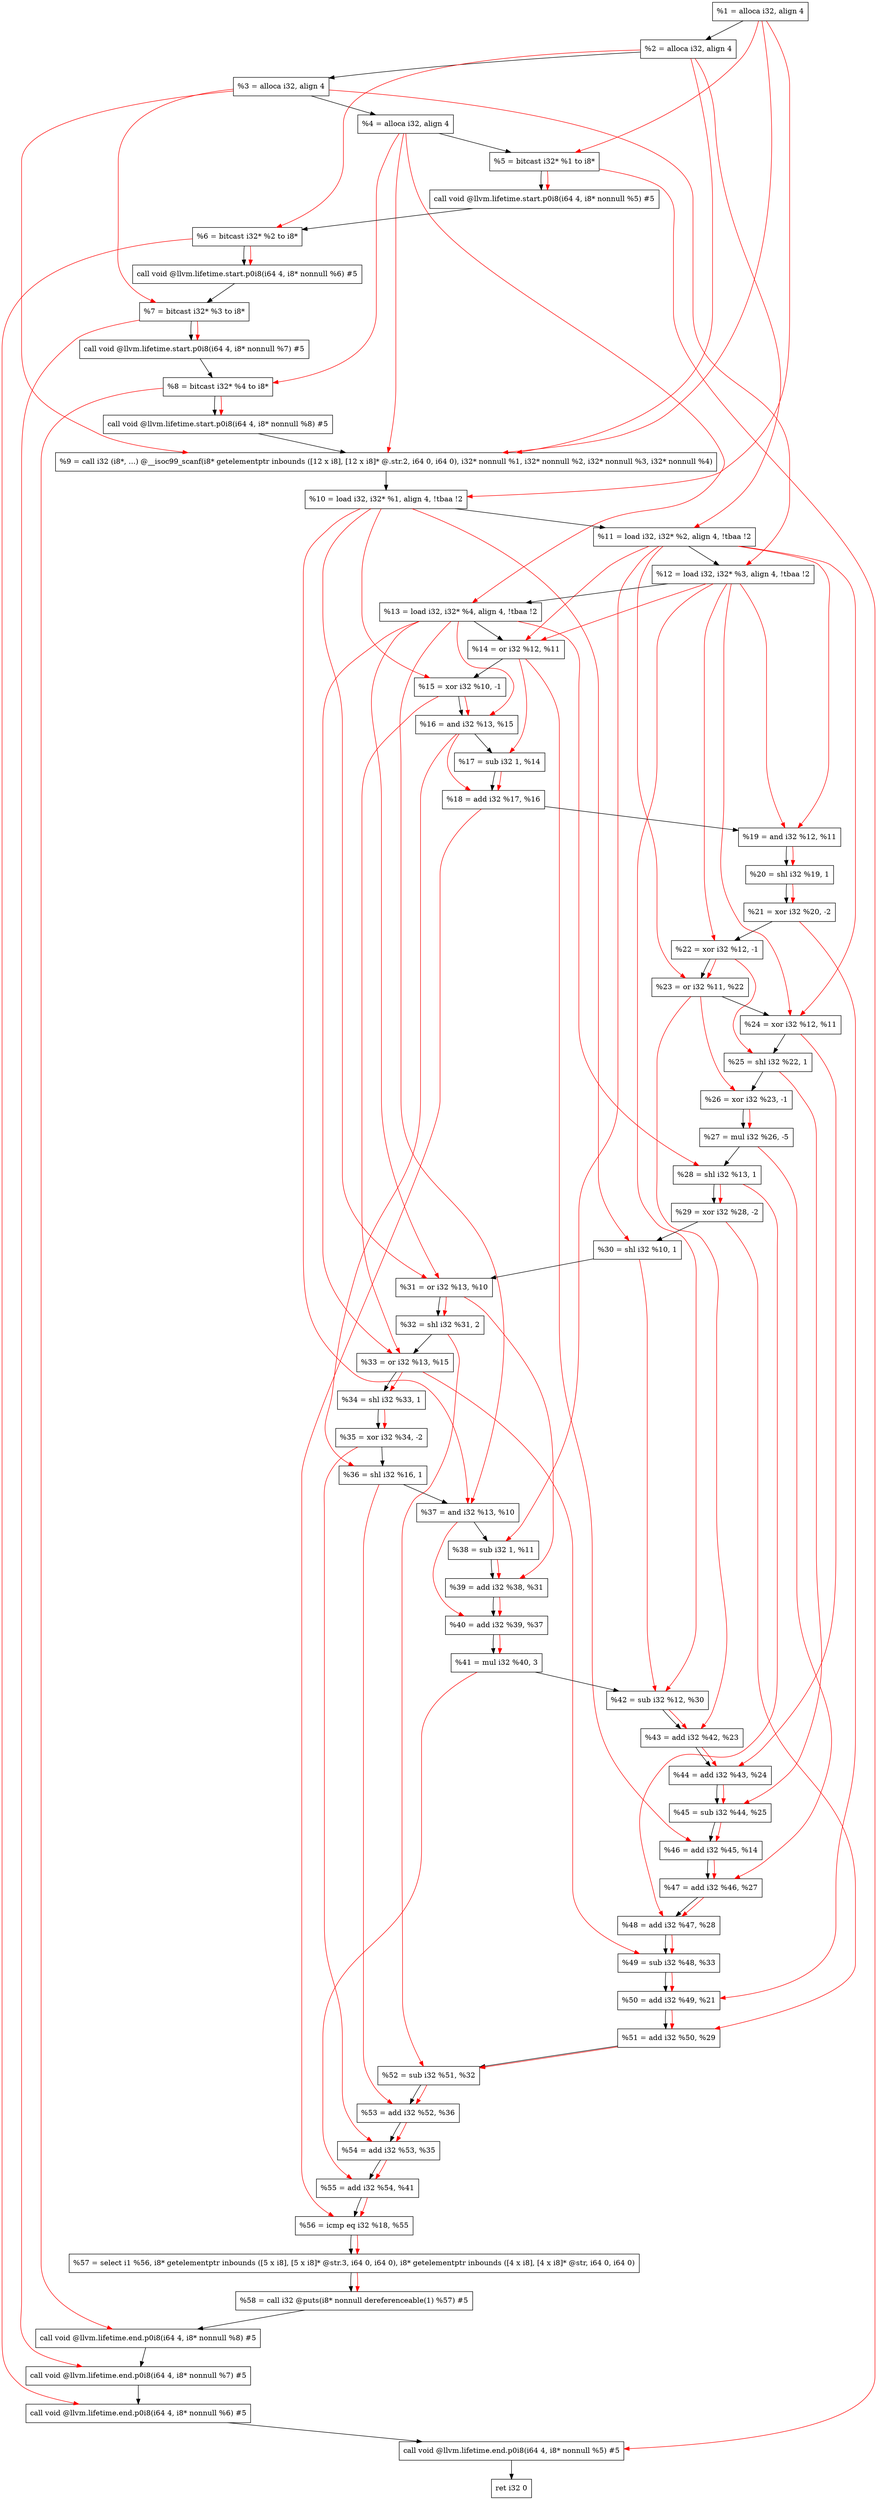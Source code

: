 digraph "DFG for'main' function" {
	Node0x1077dc8[shape=record, label="  %1 = alloca i32, align 4"];
	Node0x1077e48[shape=record, label="  %2 = alloca i32, align 4"];
	Node0x1077ed8[shape=record, label="  %3 = alloca i32, align 4"];
	Node0x1077f38[shape=record, label="  %4 = alloca i32, align 4"];
	Node0x1077fe8[shape=record, label="  %5 = bitcast i32* %1 to i8*"];
	Node0x1078418[shape=record, label="  call void @llvm.lifetime.start.p0i8(i64 4, i8* nonnull %5) #5"];
	Node0x10784f8[shape=record, label="  %6 = bitcast i32* %2 to i8*"];
	Node0x10785f8[shape=record, label="  call void @llvm.lifetime.start.p0i8(i64 4, i8* nonnull %6) #5"];
	Node0x10786b8[shape=record, label="  %7 = bitcast i32* %3 to i8*"];
	Node0x1078768[shape=record, label="  call void @llvm.lifetime.start.p0i8(i64 4, i8* nonnull %7) #5"];
	Node0x1078828[shape=record, label="  %8 = bitcast i32* %4 to i8*"];
	Node0x10788d8[shape=record, label="  call void @llvm.lifetime.start.p0i8(i64 4, i8* nonnull %8) #5"];
	Node0x1072bd0[shape=record, label="  %9 = call i32 (i8*, ...) @__isoc99_scanf(i8* getelementptr inbounds ([12 x i8], [12 x i8]* @.str.2, i64 0, i64 0), i32* nonnull %1, i32* nonnull %2, i32* nonnull %3, i32* nonnull %4)"];
	Node0x1078ad8[shape=record, label="  %10 = load i32, i32* %1, align 4, !tbaa !2"];
	Node0x1079a48[shape=record, label="  %11 = load i32, i32* %2, align 4, !tbaa !2"];
	Node0x107a0b8[shape=record, label="  %12 = load i32, i32* %3, align 4, !tbaa !2"];
	Node0x107a118[shape=record, label="  %13 = load i32, i32* %4, align 4, !tbaa !2"];
	Node0x107a190[shape=record, label="  %14 = or i32 %12, %11"];
	Node0x107a200[shape=record, label="  %15 = xor i32 %10, -1"];
	Node0x107a270[shape=record, label="  %16 = and i32 %13, %15"];
	Node0x107a2e0[shape=record, label="  %17 = sub i32 1, %14"];
	Node0x107a350[shape=record, label="  %18 = add i32 %17, %16"];
	Node0x107a3c0[shape=record, label="  %19 = and i32 %12, %11"];
	Node0x107a430[shape=record, label="  %20 = shl i32 %19, 1"];
	Node0x107a4a0[shape=record, label="  %21 = xor i32 %20, -2"];
	Node0x107a510[shape=record, label="  %22 = xor i32 %12, -1"];
	Node0x107a580[shape=record, label="  %23 = or i32 %11, %22"];
	Node0x107a5f0[shape=record, label="  %24 = xor i32 %12, %11"];
	Node0x107a660[shape=record, label="  %25 = shl i32 %22, 1"];
	Node0x107a6d0[shape=record, label="  %26 = xor i32 %23, -1"];
	Node0x107a740[shape=record, label="  %27 = mul i32 %26, -5"];
	Node0x107a7b0[shape=record, label="  %28 = shl i32 %13, 1"];
	Node0x107a820[shape=record, label="  %29 = xor i32 %28, -2"];
	Node0x107a890[shape=record, label="  %30 = shl i32 %10, 1"];
	Node0x107a900[shape=record, label="  %31 = or i32 %13, %10"];
	Node0x107a970[shape=record, label="  %32 = shl i32 %31, 2"];
	Node0x107a9e0[shape=record, label="  %33 = or i32 %13, %15"];
	Node0x107aa50[shape=record, label="  %34 = shl i32 %33, 1"];
	Node0x107aac0[shape=record, label="  %35 = xor i32 %34, -2"];
	Node0x107ab30[shape=record, label="  %36 = shl i32 %16, 1"];
	Node0x107aba0[shape=record, label="  %37 = and i32 %13, %10"];
	Node0x107ac10[shape=record, label="  %38 = sub i32 1, %11"];
	Node0x107ac80[shape=record, label="  %39 = add i32 %38, %31"];
	Node0x107acf0[shape=record, label="  %40 = add i32 %39, %37"];
	Node0x107ad60[shape=record, label="  %41 = mul i32 %40, 3"];
	Node0x107add0[shape=record, label="  %42 = sub i32 %12, %30"];
	Node0x107ae40[shape=record, label="  %43 = add i32 %42, %23"];
	Node0x107aeb0[shape=record, label="  %44 = add i32 %43, %24"];
	Node0x107af20[shape=record, label="  %45 = sub i32 %44, %25"];
	Node0x107af90[shape=record, label="  %46 = add i32 %45, %14"];
	Node0x107b000[shape=record, label="  %47 = add i32 %46, %27"];
	Node0x107b070[shape=record, label="  %48 = add i32 %47, %28"];
	Node0x107b0e0[shape=record, label="  %49 = sub i32 %48, %33"];
	Node0x107b150[shape=record, label="  %50 = add i32 %49, %21"];
	Node0x107b1c0[shape=record, label="  %51 = add i32 %50, %29"];
	Node0x107b230[shape=record, label="  %52 = sub i32 %51, %32"];
	Node0x107b2a0[shape=record, label="  %53 = add i32 %52, %36"];
	Node0x107b310[shape=record, label="  %54 = add i32 %53, %35"];
	Node0x107b380[shape=record, label="  %55 = add i32 %54, %41"];
	Node0x107b3f0[shape=record, label="  %56 = icmp eq i32 %18, %55"];
	Node0x10178b8[shape=record, label="  %57 = select i1 %56, i8* getelementptr inbounds ([5 x i8], [5 x i8]* @str.3, i64 0, i64 0), i8* getelementptr inbounds ([4 x i8], [4 x i8]* @str, i64 0, i64 0)"];
	Node0x107b480[shape=record, label="  %58 = call i32 @puts(i8* nonnull dereferenceable(1) %57) #5"];
	Node0x107b728[shape=record, label="  call void @llvm.lifetime.end.p0i8(i64 4, i8* nonnull %8) #5"];
	Node0x107b888[shape=record, label="  call void @llvm.lifetime.end.p0i8(i64 4, i8* nonnull %7) #5"];
	Node0x107b998[shape=record, label="  call void @llvm.lifetime.end.p0i8(i64 4, i8* nonnull %6) #5"];
	Node0x107baa8[shape=record, label="  call void @llvm.lifetime.end.p0i8(i64 4, i8* nonnull %5) #5"];
	Node0x107bb68[shape=record, label="  ret i32 0"];
	Node0x1077dc8 -> Node0x1077e48;
	Node0x1077e48 -> Node0x1077ed8;
	Node0x1077ed8 -> Node0x1077f38;
	Node0x1077f38 -> Node0x1077fe8;
	Node0x1077fe8 -> Node0x1078418;
	Node0x1078418 -> Node0x10784f8;
	Node0x10784f8 -> Node0x10785f8;
	Node0x10785f8 -> Node0x10786b8;
	Node0x10786b8 -> Node0x1078768;
	Node0x1078768 -> Node0x1078828;
	Node0x1078828 -> Node0x10788d8;
	Node0x10788d8 -> Node0x1072bd0;
	Node0x1072bd0 -> Node0x1078ad8;
	Node0x1078ad8 -> Node0x1079a48;
	Node0x1079a48 -> Node0x107a0b8;
	Node0x107a0b8 -> Node0x107a118;
	Node0x107a118 -> Node0x107a190;
	Node0x107a190 -> Node0x107a200;
	Node0x107a200 -> Node0x107a270;
	Node0x107a270 -> Node0x107a2e0;
	Node0x107a2e0 -> Node0x107a350;
	Node0x107a350 -> Node0x107a3c0;
	Node0x107a3c0 -> Node0x107a430;
	Node0x107a430 -> Node0x107a4a0;
	Node0x107a4a0 -> Node0x107a510;
	Node0x107a510 -> Node0x107a580;
	Node0x107a580 -> Node0x107a5f0;
	Node0x107a5f0 -> Node0x107a660;
	Node0x107a660 -> Node0x107a6d0;
	Node0x107a6d0 -> Node0x107a740;
	Node0x107a740 -> Node0x107a7b0;
	Node0x107a7b0 -> Node0x107a820;
	Node0x107a820 -> Node0x107a890;
	Node0x107a890 -> Node0x107a900;
	Node0x107a900 -> Node0x107a970;
	Node0x107a970 -> Node0x107a9e0;
	Node0x107a9e0 -> Node0x107aa50;
	Node0x107aa50 -> Node0x107aac0;
	Node0x107aac0 -> Node0x107ab30;
	Node0x107ab30 -> Node0x107aba0;
	Node0x107aba0 -> Node0x107ac10;
	Node0x107ac10 -> Node0x107ac80;
	Node0x107ac80 -> Node0x107acf0;
	Node0x107acf0 -> Node0x107ad60;
	Node0x107ad60 -> Node0x107add0;
	Node0x107add0 -> Node0x107ae40;
	Node0x107ae40 -> Node0x107aeb0;
	Node0x107aeb0 -> Node0x107af20;
	Node0x107af20 -> Node0x107af90;
	Node0x107af90 -> Node0x107b000;
	Node0x107b000 -> Node0x107b070;
	Node0x107b070 -> Node0x107b0e0;
	Node0x107b0e0 -> Node0x107b150;
	Node0x107b150 -> Node0x107b1c0;
	Node0x107b1c0 -> Node0x107b230;
	Node0x107b230 -> Node0x107b2a0;
	Node0x107b2a0 -> Node0x107b310;
	Node0x107b310 -> Node0x107b380;
	Node0x107b380 -> Node0x107b3f0;
	Node0x107b3f0 -> Node0x10178b8;
	Node0x10178b8 -> Node0x107b480;
	Node0x107b480 -> Node0x107b728;
	Node0x107b728 -> Node0x107b888;
	Node0x107b888 -> Node0x107b998;
	Node0x107b998 -> Node0x107baa8;
	Node0x107baa8 -> Node0x107bb68;
edge [color=red]
	Node0x1077dc8 -> Node0x1077fe8;
	Node0x1077fe8 -> Node0x1078418;
	Node0x1077e48 -> Node0x10784f8;
	Node0x10784f8 -> Node0x10785f8;
	Node0x1077ed8 -> Node0x10786b8;
	Node0x10786b8 -> Node0x1078768;
	Node0x1077f38 -> Node0x1078828;
	Node0x1078828 -> Node0x10788d8;
	Node0x1077dc8 -> Node0x1072bd0;
	Node0x1077e48 -> Node0x1072bd0;
	Node0x1077ed8 -> Node0x1072bd0;
	Node0x1077f38 -> Node0x1072bd0;
	Node0x1077dc8 -> Node0x1078ad8;
	Node0x1077e48 -> Node0x1079a48;
	Node0x1077ed8 -> Node0x107a0b8;
	Node0x1077f38 -> Node0x107a118;
	Node0x107a0b8 -> Node0x107a190;
	Node0x1079a48 -> Node0x107a190;
	Node0x1078ad8 -> Node0x107a200;
	Node0x107a118 -> Node0x107a270;
	Node0x107a200 -> Node0x107a270;
	Node0x107a190 -> Node0x107a2e0;
	Node0x107a2e0 -> Node0x107a350;
	Node0x107a270 -> Node0x107a350;
	Node0x107a0b8 -> Node0x107a3c0;
	Node0x1079a48 -> Node0x107a3c0;
	Node0x107a3c0 -> Node0x107a430;
	Node0x107a430 -> Node0x107a4a0;
	Node0x107a0b8 -> Node0x107a510;
	Node0x1079a48 -> Node0x107a580;
	Node0x107a510 -> Node0x107a580;
	Node0x107a0b8 -> Node0x107a5f0;
	Node0x1079a48 -> Node0x107a5f0;
	Node0x107a510 -> Node0x107a660;
	Node0x107a580 -> Node0x107a6d0;
	Node0x107a6d0 -> Node0x107a740;
	Node0x107a118 -> Node0x107a7b0;
	Node0x107a7b0 -> Node0x107a820;
	Node0x1078ad8 -> Node0x107a890;
	Node0x107a118 -> Node0x107a900;
	Node0x1078ad8 -> Node0x107a900;
	Node0x107a900 -> Node0x107a970;
	Node0x107a118 -> Node0x107a9e0;
	Node0x107a200 -> Node0x107a9e0;
	Node0x107a9e0 -> Node0x107aa50;
	Node0x107aa50 -> Node0x107aac0;
	Node0x107a270 -> Node0x107ab30;
	Node0x107a118 -> Node0x107aba0;
	Node0x1078ad8 -> Node0x107aba0;
	Node0x1079a48 -> Node0x107ac10;
	Node0x107ac10 -> Node0x107ac80;
	Node0x107a900 -> Node0x107ac80;
	Node0x107ac80 -> Node0x107acf0;
	Node0x107aba0 -> Node0x107acf0;
	Node0x107acf0 -> Node0x107ad60;
	Node0x107a0b8 -> Node0x107add0;
	Node0x107a890 -> Node0x107add0;
	Node0x107add0 -> Node0x107ae40;
	Node0x107a580 -> Node0x107ae40;
	Node0x107ae40 -> Node0x107aeb0;
	Node0x107a5f0 -> Node0x107aeb0;
	Node0x107aeb0 -> Node0x107af20;
	Node0x107a660 -> Node0x107af20;
	Node0x107af20 -> Node0x107af90;
	Node0x107a190 -> Node0x107af90;
	Node0x107af90 -> Node0x107b000;
	Node0x107a740 -> Node0x107b000;
	Node0x107b000 -> Node0x107b070;
	Node0x107a7b0 -> Node0x107b070;
	Node0x107b070 -> Node0x107b0e0;
	Node0x107a9e0 -> Node0x107b0e0;
	Node0x107b0e0 -> Node0x107b150;
	Node0x107a4a0 -> Node0x107b150;
	Node0x107b150 -> Node0x107b1c0;
	Node0x107a820 -> Node0x107b1c0;
	Node0x107b1c0 -> Node0x107b230;
	Node0x107a970 -> Node0x107b230;
	Node0x107b230 -> Node0x107b2a0;
	Node0x107ab30 -> Node0x107b2a0;
	Node0x107b2a0 -> Node0x107b310;
	Node0x107aac0 -> Node0x107b310;
	Node0x107b310 -> Node0x107b380;
	Node0x107ad60 -> Node0x107b380;
	Node0x107a350 -> Node0x107b3f0;
	Node0x107b380 -> Node0x107b3f0;
	Node0x107b3f0 -> Node0x10178b8;
	Node0x10178b8 -> Node0x107b480;
	Node0x1078828 -> Node0x107b728;
	Node0x10786b8 -> Node0x107b888;
	Node0x10784f8 -> Node0x107b998;
	Node0x1077fe8 -> Node0x107baa8;
}
